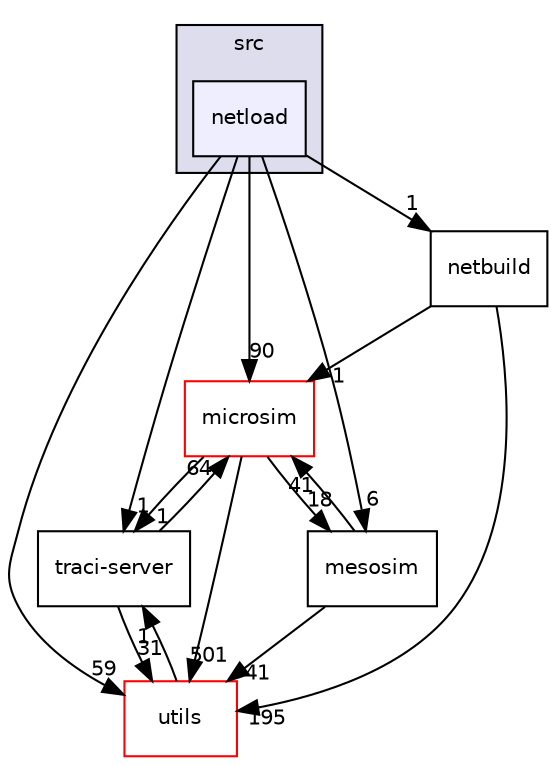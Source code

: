 digraph "netload" {
  compound=true
  node [ fontsize="10", fontname="Helvetica"];
  edge [ labelfontsize="10", labelfontname="Helvetica"];
  subgraph clusterdir_68267d1309a1af8e8297ef4c3efbcdba {
    graph [ bgcolor="#ddddee", pencolor="black", label="src" fontname="Helvetica", fontsize="10", URL="dir_68267d1309a1af8e8297ef4c3efbcdba.html"]
  dir_6bb64633cd2cedabb9018efd60a0151a [shape=box, label="netload", style="filled", fillcolor="#eeeeff", pencolor="black", URL="dir_6bb64633cd2cedabb9018efd60a0151a.html"];
  }
  dir_c7d973c7c9e9679ded42ec1d95c4b47a [shape=box label="microsim" fillcolor="white" style="filled" color="red" URL="dir_c7d973c7c9e9679ded42ec1d95c4b47a.html"];
  dir_a8ab92adb89b90b3b54a91dd5b60b1b0 [shape=box label="traci-server" URL="dir_a8ab92adb89b90b3b54a91dd5b60b1b0.html"];
  dir_e9047a435ec4d2bfab37557159d61999 [shape=box label="netbuild" URL="dir_e9047a435ec4d2bfab37557159d61999.html"];
  dir_1abdb8841fb6227e7e389a97ef63bab2 [shape=box label="mesosim" URL="dir_1abdb8841fb6227e7e389a97ef63bab2.html"];
  dir_313caf1132e152dd9b58bea13a4052ca [shape=box label="utils" fillcolor="white" style="filled" color="red" URL="dir_313caf1132e152dd9b58bea13a4052ca.html"];
  dir_c7d973c7c9e9679ded42ec1d95c4b47a->dir_a8ab92adb89b90b3b54a91dd5b60b1b0 [headlabel="1", labeldistance=1.5 headhref="dir_000009_000067.html"];
  dir_c7d973c7c9e9679ded42ec1d95c4b47a->dir_1abdb8841fb6227e7e389a97ef63bab2 [headlabel="18", labeldistance=1.5 headhref="dir_000009_000043.html"];
  dir_c7d973c7c9e9679ded42ec1d95c4b47a->dir_313caf1132e152dd9b58bea13a4052ca [headlabel="501", labeldistance=1.5 headhref="dir_000009_000001.html"];
  dir_a8ab92adb89b90b3b54a91dd5b60b1b0->dir_c7d973c7c9e9679ded42ec1d95c4b47a [headlabel="64", labeldistance=1.5 headhref="dir_000067_000009.html"];
  dir_a8ab92adb89b90b3b54a91dd5b60b1b0->dir_313caf1132e152dd9b58bea13a4052ca [headlabel="31", labeldistance=1.5 headhref="dir_000067_000001.html"];
  dir_e9047a435ec4d2bfab37557159d61999->dir_c7d973c7c9e9679ded42ec1d95c4b47a [headlabel="1", labeldistance=1.5 headhref="dir_000051_000009.html"];
  dir_e9047a435ec4d2bfab37557159d61999->dir_313caf1132e152dd9b58bea13a4052ca [headlabel="195", labeldistance=1.5 headhref="dir_000051_000001.html"];
  dir_6bb64633cd2cedabb9018efd60a0151a->dir_c7d973c7c9e9679ded42ec1d95c4b47a [headlabel="90", labeldistance=1.5 headhref="dir_000057_000009.html"];
  dir_6bb64633cd2cedabb9018efd60a0151a->dir_a8ab92adb89b90b3b54a91dd5b60b1b0 [headlabel="1", labeldistance=1.5 headhref="dir_000057_000067.html"];
  dir_6bb64633cd2cedabb9018efd60a0151a->dir_e9047a435ec4d2bfab37557159d61999 [headlabel="1", labeldistance=1.5 headhref="dir_000057_000051.html"];
  dir_6bb64633cd2cedabb9018efd60a0151a->dir_1abdb8841fb6227e7e389a97ef63bab2 [headlabel="6", labeldistance=1.5 headhref="dir_000057_000043.html"];
  dir_6bb64633cd2cedabb9018efd60a0151a->dir_313caf1132e152dd9b58bea13a4052ca [headlabel="59", labeldistance=1.5 headhref="dir_000057_000001.html"];
  dir_1abdb8841fb6227e7e389a97ef63bab2->dir_c7d973c7c9e9679ded42ec1d95c4b47a [headlabel="41", labeldistance=1.5 headhref="dir_000043_000009.html"];
  dir_1abdb8841fb6227e7e389a97ef63bab2->dir_313caf1132e152dd9b58bea13a4052ca [headlabel="41", labeldistance=1.5 headhref="dir_000043_000001.html"];
  dir_313caf1132e152dd9b58bea13a4052ca->dir_a8ab92adb89b90b3b54a91dd5b60b1b0 [headlabel="1", labeldistance=1.5 headhref="dir_000001_000067.html"];
}

